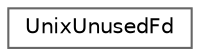digraph "Gráfico de Hierarquia de Classes"
{
 // LATEX_PDF_SIZE
  bgcolor="transparent";
  edge [fontname=Helvetica,fontsize=10,labelfontname=Helvetica,labelfontsize=10];
  node [fontname=Helvetica,fontsize=10,shape=box,height=0.2,width=0.4];
  rankdir="LR";
  Node0 [id="Node000000",label="UnixUnusedFd",height=0.2,width=0.4,color="grey40", fillcolor="white", style="filled",URL="$structUnixUnusedFd.html",tooltip=" "];
}
